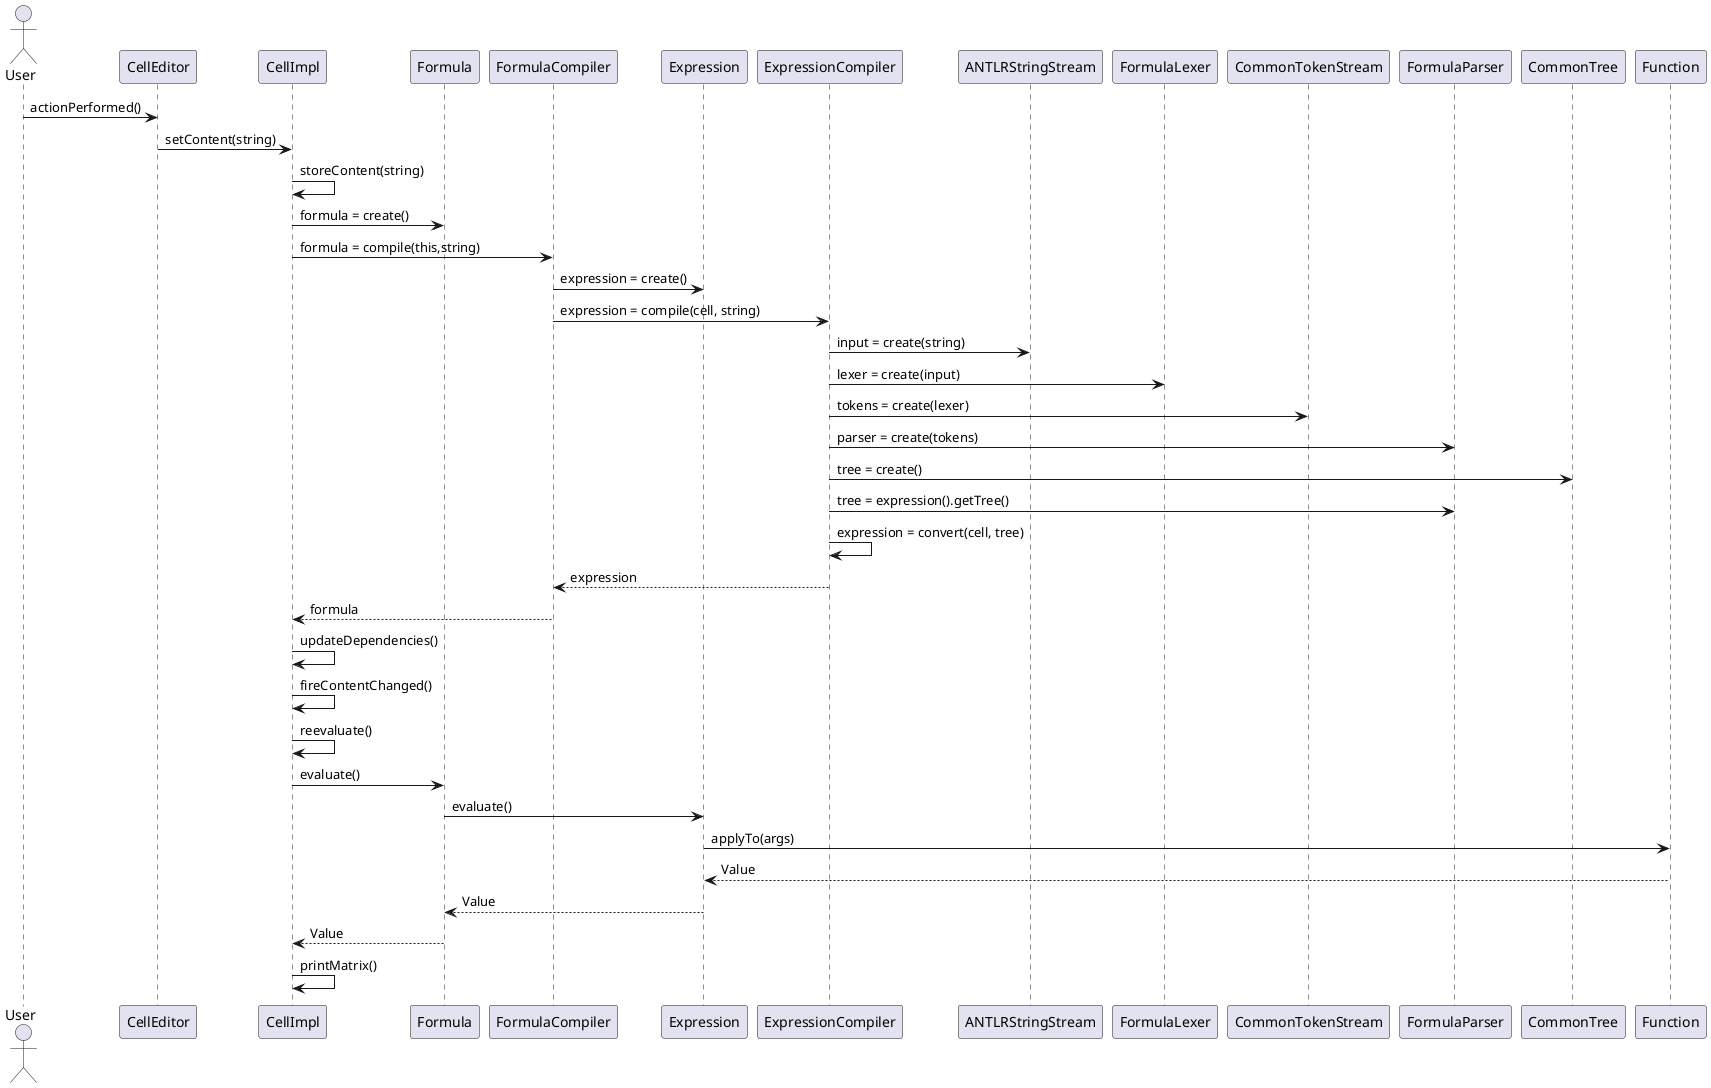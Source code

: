 @startuml doc-files/sequence_diagram.png
 actor User
 participant "CellEditor" as UI
 participant "CellImpl" as cell
 participant "Formula" as formula
 participant "FormulaCompiler" as formulaCompiler
 participant "Expression" as expression
 participant "ExpressionCompiler" as expressionCompiler
 participant "ANTLRStringStream" as antlr
 participant "FormulaLexer" as formulaLexer
 participant "CommonTokenStream" as tokStream
 participant "FormulaParser" as formulaParser
 participant "CommonTree" as tree
 participant "Function" as func

User -> UI : actionPerformed()
UI -> cell : setContent(string)
cell -> cell : storeContent(string)
cell -> formula : formula = create()
cell -> formulaCompiler : formula = compile(this,string)
formulaCompiler -> expression : expression = create()
formulaCompiler -> expressionCompiler : expression = compile(cell, string)
expressionCompiler -> antlr : input = create(string)
expressionCompiler -> formulaLexer : lexer = create(input)
expressionCompiler -> tokStream : tokens = create(lexer)
expressionCompiler -> formulaParser : parser = create(tokens)
expressionCompiler -> tree : tree = create()
expressionCompiler -> formulaParser : tree = expression().getTree()
expressionCompiler -> expressionCompiler : expression = convert(cell, tree)
formulaCompiler <-- expressionCompiler : expression
formulaCompiler --> cell : formula
cell -> cell : updateDependencies()
cell -> cell : fireContentChanged()
cell -> cell : reevaluate()
cell -> formula : evaluate()
formula -> expression : evaluate()
expression -> func : applyTo(args)
func --> expression : Value
expression --> formula : Value
formula --> cell : Value
cell -> cell : printMatrix()
@enduml